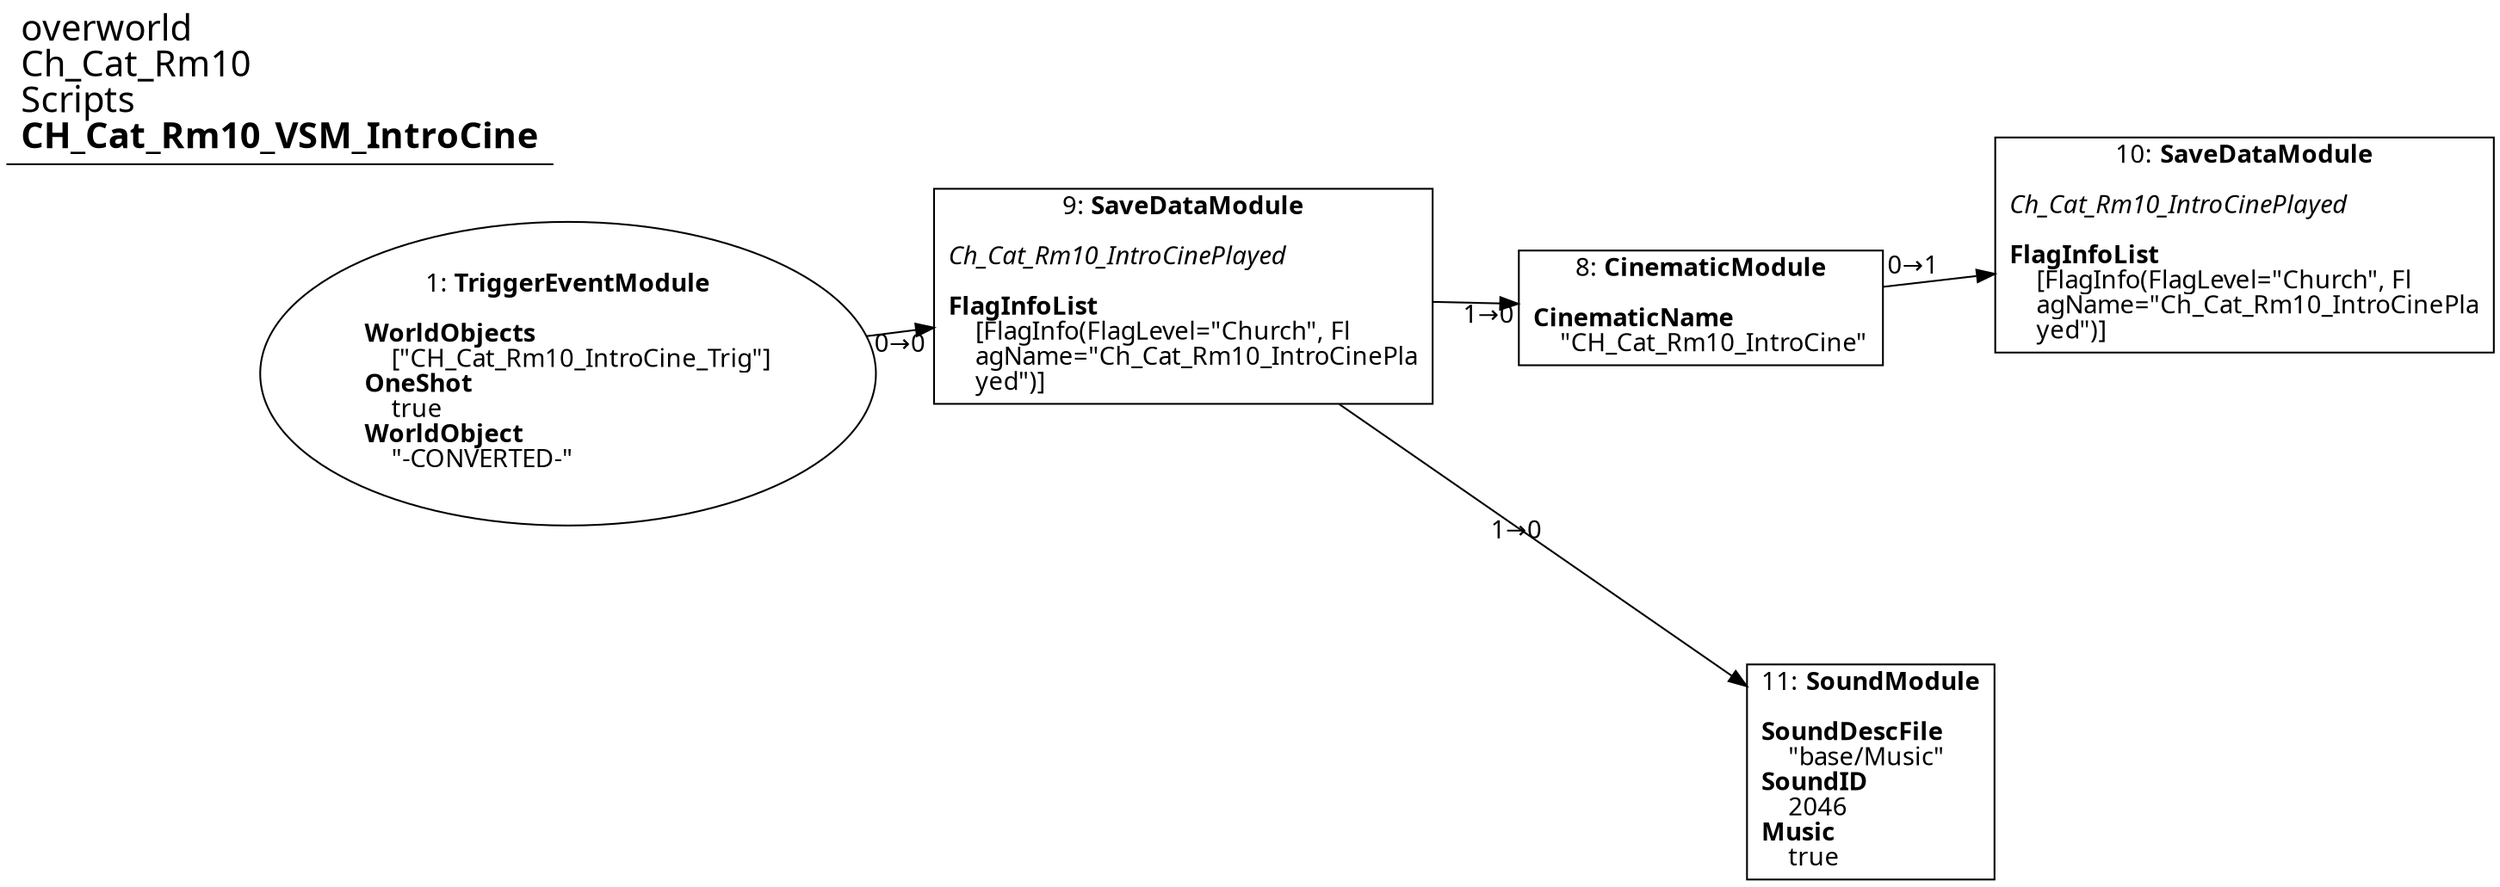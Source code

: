 digraph {
    layout = fdp;
    overlap = prism;
    sep = "+16";
    splines = spline;

    node [ shape = box ];

    graph [ fontname = "Segoe UI" ];
    node [ fontname = "Segoe UI" ];
    edge [ fontname = "Segoe UI" ];

    1 [ label = <1: <b>TriggerEventModule</b><br/><br/><b>WorldObjects</b><br align="left"/>    [&quot;CH_Cat_Rm10_IntroCine_Trig&quot;]<br align="left"/><b>OneShot</b><br align="left"/>    true<br align="left"/><b>WorldObject</b><br align="left"/>    &quot;-CONVERTED-&quot;<br align="left"/>> ];
    1 [ shape = oval ]
    1 [ pos = "0.010000001,-0.120000005!" ];
    1 -> 9 [ label = "0→0" ];

    8 [ label = <8: <b>CinematicModule</b><br/><br/><b>CinematicName</b><br align="left"/>    &quot;CH_Cat_Rm10_IntroCine&quot;<br align="left"/>> ];
    8 [ pos = "0.48900002,-0.143!" ];
    8 -> 10 [ label = "0→1" ];

    9 [ label = <9: <b>SaveDataModule</b><br/><br/><i>Ch_Cat_Rm10_IntroCinePlayed<br align="left"/></i><br align="left"/><b>FlagInfoList</b><br align="left"/>    [FlagInfo(FlagLevel=&quot;Church&quot;, Fl<br align="left"/>    agName=&quot;Ch_Cat_Rm10_IntroCinePla<br align="left"/>    yed&quot;)]<br align="left"/>> ];
    9 [ pos = "0.26900002,-0.120000005!" ];
    9 -> 8 [ label = "1→0" ];
    9 -> 11 [ label = "1→0" ];

    10 [ label = <10: <b>SaveDataModule</b><br/><br/><i>Ch_Cat_Rm10_IntroCinePlayed<br align="left"/></i><br align="left"/><b>FlagInfoList</b><br align="left"/>    [FlagInfo(FlagLevel=&quot;Church&quot;, Fl<br align="left"/>    agName=&quot;Ch_Cat_Rm10_IntroCinePla<br align="left"/>    yed&quot;)]<br align="left"/>> ];
    10 [ pos = "0.698,-0.120000005!" ];

    11 [ label = <11: <b>SoundModule</b><br/><br/><b>SoundDescFile</b><br align="left"/>    &quot;base/Music&quot;<br align="left"/><b>SoundID</b><br align="left"/>    2046<br align="left"/><b>Music</b><br align="left"/>    true<br align="left"/>> ];
    11 [ pos = "0.55300003,-0.319!" ];

    title [ pos = "0.009000001,-0.119!" ];
    title [ shape = underline ];
    title [ label = <<font point-size="20">overworld<br align="left"/>Ch_Cat_Rm10<br align="left"/>Scripts<br align="left"/><b>CH_Cat_Rm10_VSM_IntroCine</b><br align="left"/></font>> ];
}
